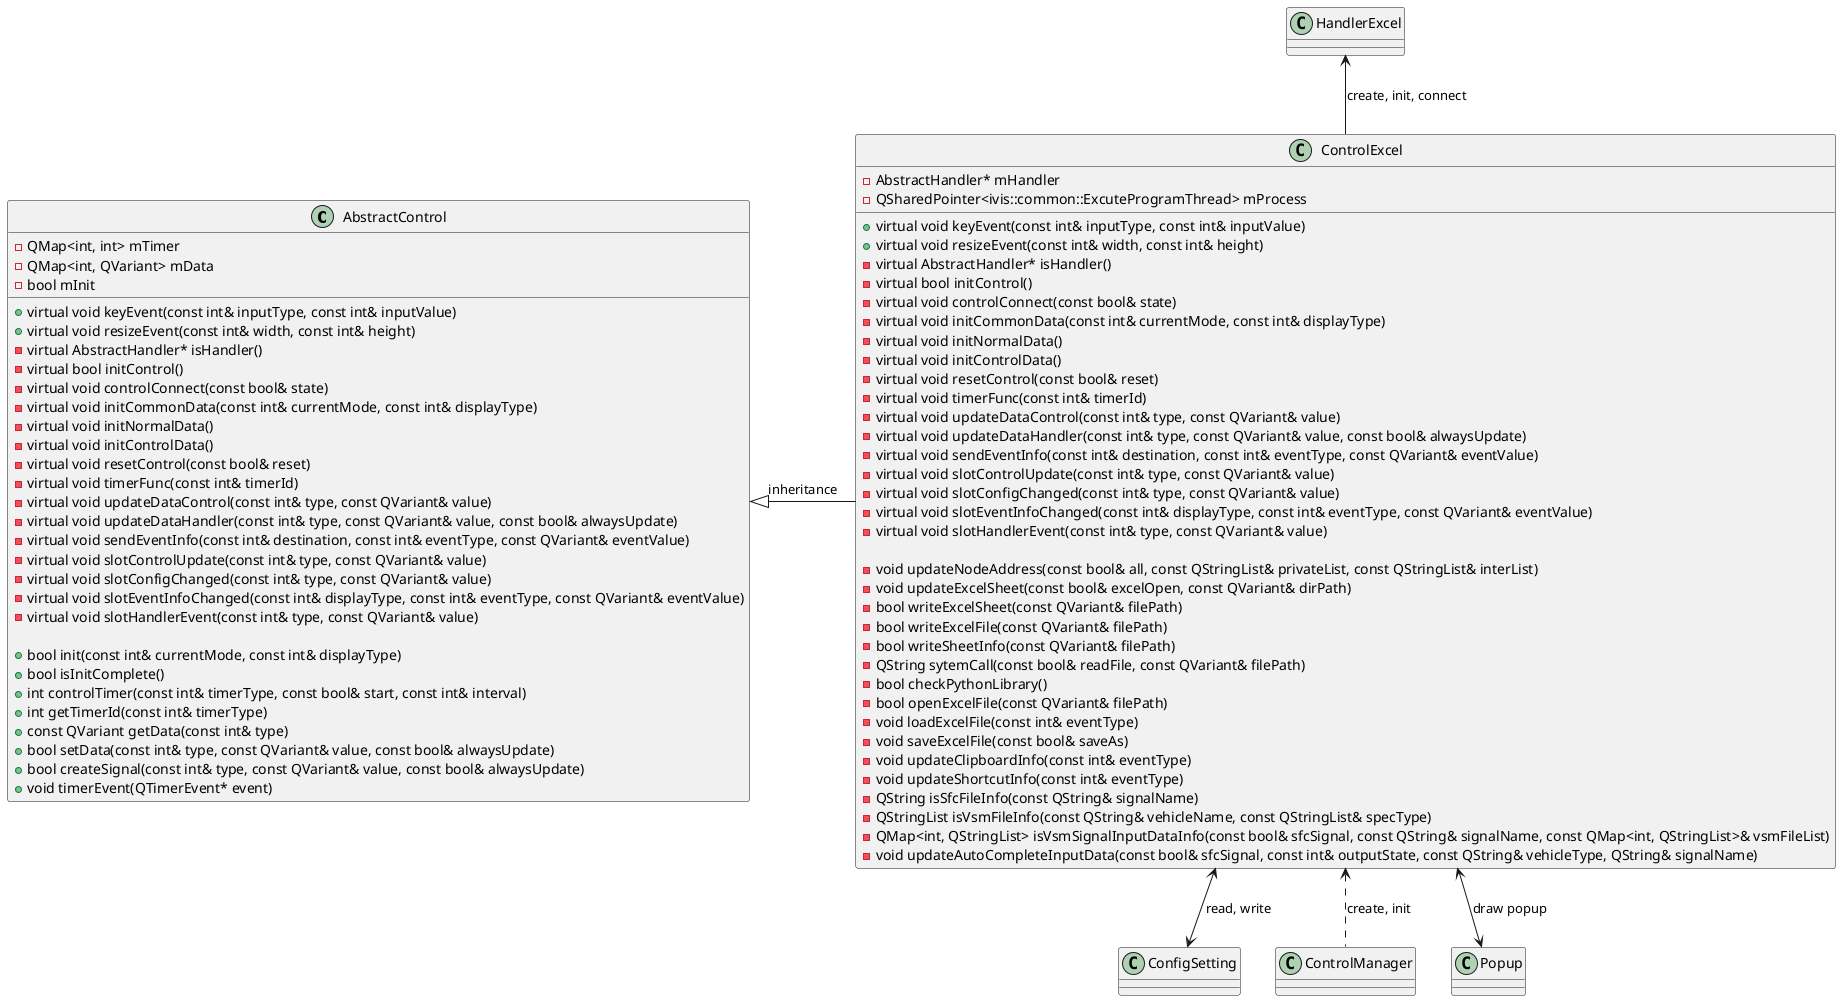 @startuml

' AbstractControl 클래스 정의
class AbstractControl {
    +virtual void keyEvent(const int& inputType, const int& inputValue)
    +virtual void resizeEvent(const int& width, const int& height)
    -virtual AbstractHandler* isHandler()
    -virtual bool initControl()
    -virtual void controlConnect(const bool& state)
    -virtual void initCommonData(const int& currentMode, const int& displayType)
    -virtual void initNormalData()
    -virtual void initControlData()
    -virtual void resetControl(const bool& reset)
    -virtual void timerFunc(const int& timerId)
    -virtual void updateDataControl(const int& type, const QVariant& value)
    -virtual void updateDataHandler(const int& type, const QVariant& value, const bool& alwaysUpdate)
    -virtual void sendEventInfo(const int& destination, const int& eventType, const QVariant& eventValue)
    -virtual void slotControlUpdate(const int& type, const QVariant& value)
    -virtual void slotConfigChanged(const int& type, const QVariant& value)
    -virtual void slotEventInfoChanged(const int& displayType, const int& eventType, const QVariant& eventValue)
    -virtual void slotHandlerEvent(const int& type, const QVariant& value)

    +bool init(const int& currentMode, const int& displayType)
    +bool isInitComplete()
    +int controlTimer(const int& timerType, const bool& start, const int& interval)
    +int getTimerId(const int& timerType)
    +const QVariant getData(const int& type)
    +bool setData(const int& type, const QVariant& value, const bool& alwaysUpdate)
    +bool createSignal(const int& type, const QVariant& value, const bool& alwaysUpdate)
    +void timerEvent(QTimerEvent* event)

    -QMap<int, int> mTimer
    -QMap<int, QVariant> mData
    -bool mInit
}

' ControlExcel 클래스 정의
class ControlExcel {
    +virtual void keyEvent(const int& inputType, const int& inputValue)
    +virtual void resizeEvent(const int& width, const int& height)
    -virtual AbstractHandler* isHandler()
    -virtual bool initControl()
    -virtual void controlConnect(const bool& state)
    -virtual void initCommonData(const int& currentMode, const int& displayType)
    -virtual void initNormalData()
    -virtual void initControlData()
    -virtual void resetControl(const bool& reset)
    -virtual void timerFunc(const int& timerId)
    -virtual void updateDataControl(const int& type, const QVariant& value)
    -virtual void updateDataHandler(const int& type, const QVariant& value, const bool& alwaysUpdate)
    -virtual void sendEventInfo(const int& destination, const int& eventType, const QVariant& eventValue)
    -virtual void slotControlUpdate(const int& type, const QVariant& value)
    -virtual void slotConfigChanged(const int& type, const QVariant& value)
    -virtual void slotEventInfoChanged(const int& displayType, const int& eventType, const QVariant& eventValue)
    -virtual void slotHandlerEvent(const int& type, const QVariant& value)

    -void updateNodeAddress(const bool& all, const QStringList& privateList, const QStringList& interList)
    -void updateExcelSheet(const bool& excelOpen, const QVariant& dirPath)
    -bool writeExcelSheet(const QVariant& filePath)
    -bool writeExcelFile(const QVariant& filePath)
    -bool writeSheetInfo(const QVariant& filePath)
    -QString sytemCall(const bool& readFile, const QVariant& filePath)
    -bool checkPythonLibrary()
    -bool openExcelFile(const QVariant& filePath)
    -void loadExcelFile(const int& eventType)
    -void saveExcelFile(const bool& saveAs)
    -void updateClipboardInfo(const int& eventType)
    -void updateShortcutInfo(const int& eventType)
    -QString isSfcFileInfo(const QString& signalName)
    -QStringList isVsmFileInfo(const QString& vehicleName, const QStringList& specType)
    -QMap<int, QStringList> isVsmSignalInputDataInfo(const bool& sfcSignal, const QString& signalName, const QMap<int, QStringList>& vsmFileList)
    -void updateAutoCompleteInputData(const bool& sfcSignal, const int& outputState, const QString& vehicleType, QString& signalName)

    -AbstractHandler* mHandler
    -QSharedPointer<ivis::common::ExcuteProgramThread> mProcess
}


' 클래스 간의 관계 정의
AbstractControl <|- ControlExcel : inheritance
HandlerExcel <-- ControlExcel : create, init, connect
ControlExcel <--> ConfigSetting : read, write
ControlExcel <.. ControlManager : create, init
ControlExcel <--> Popup : draw popup

@enduml
